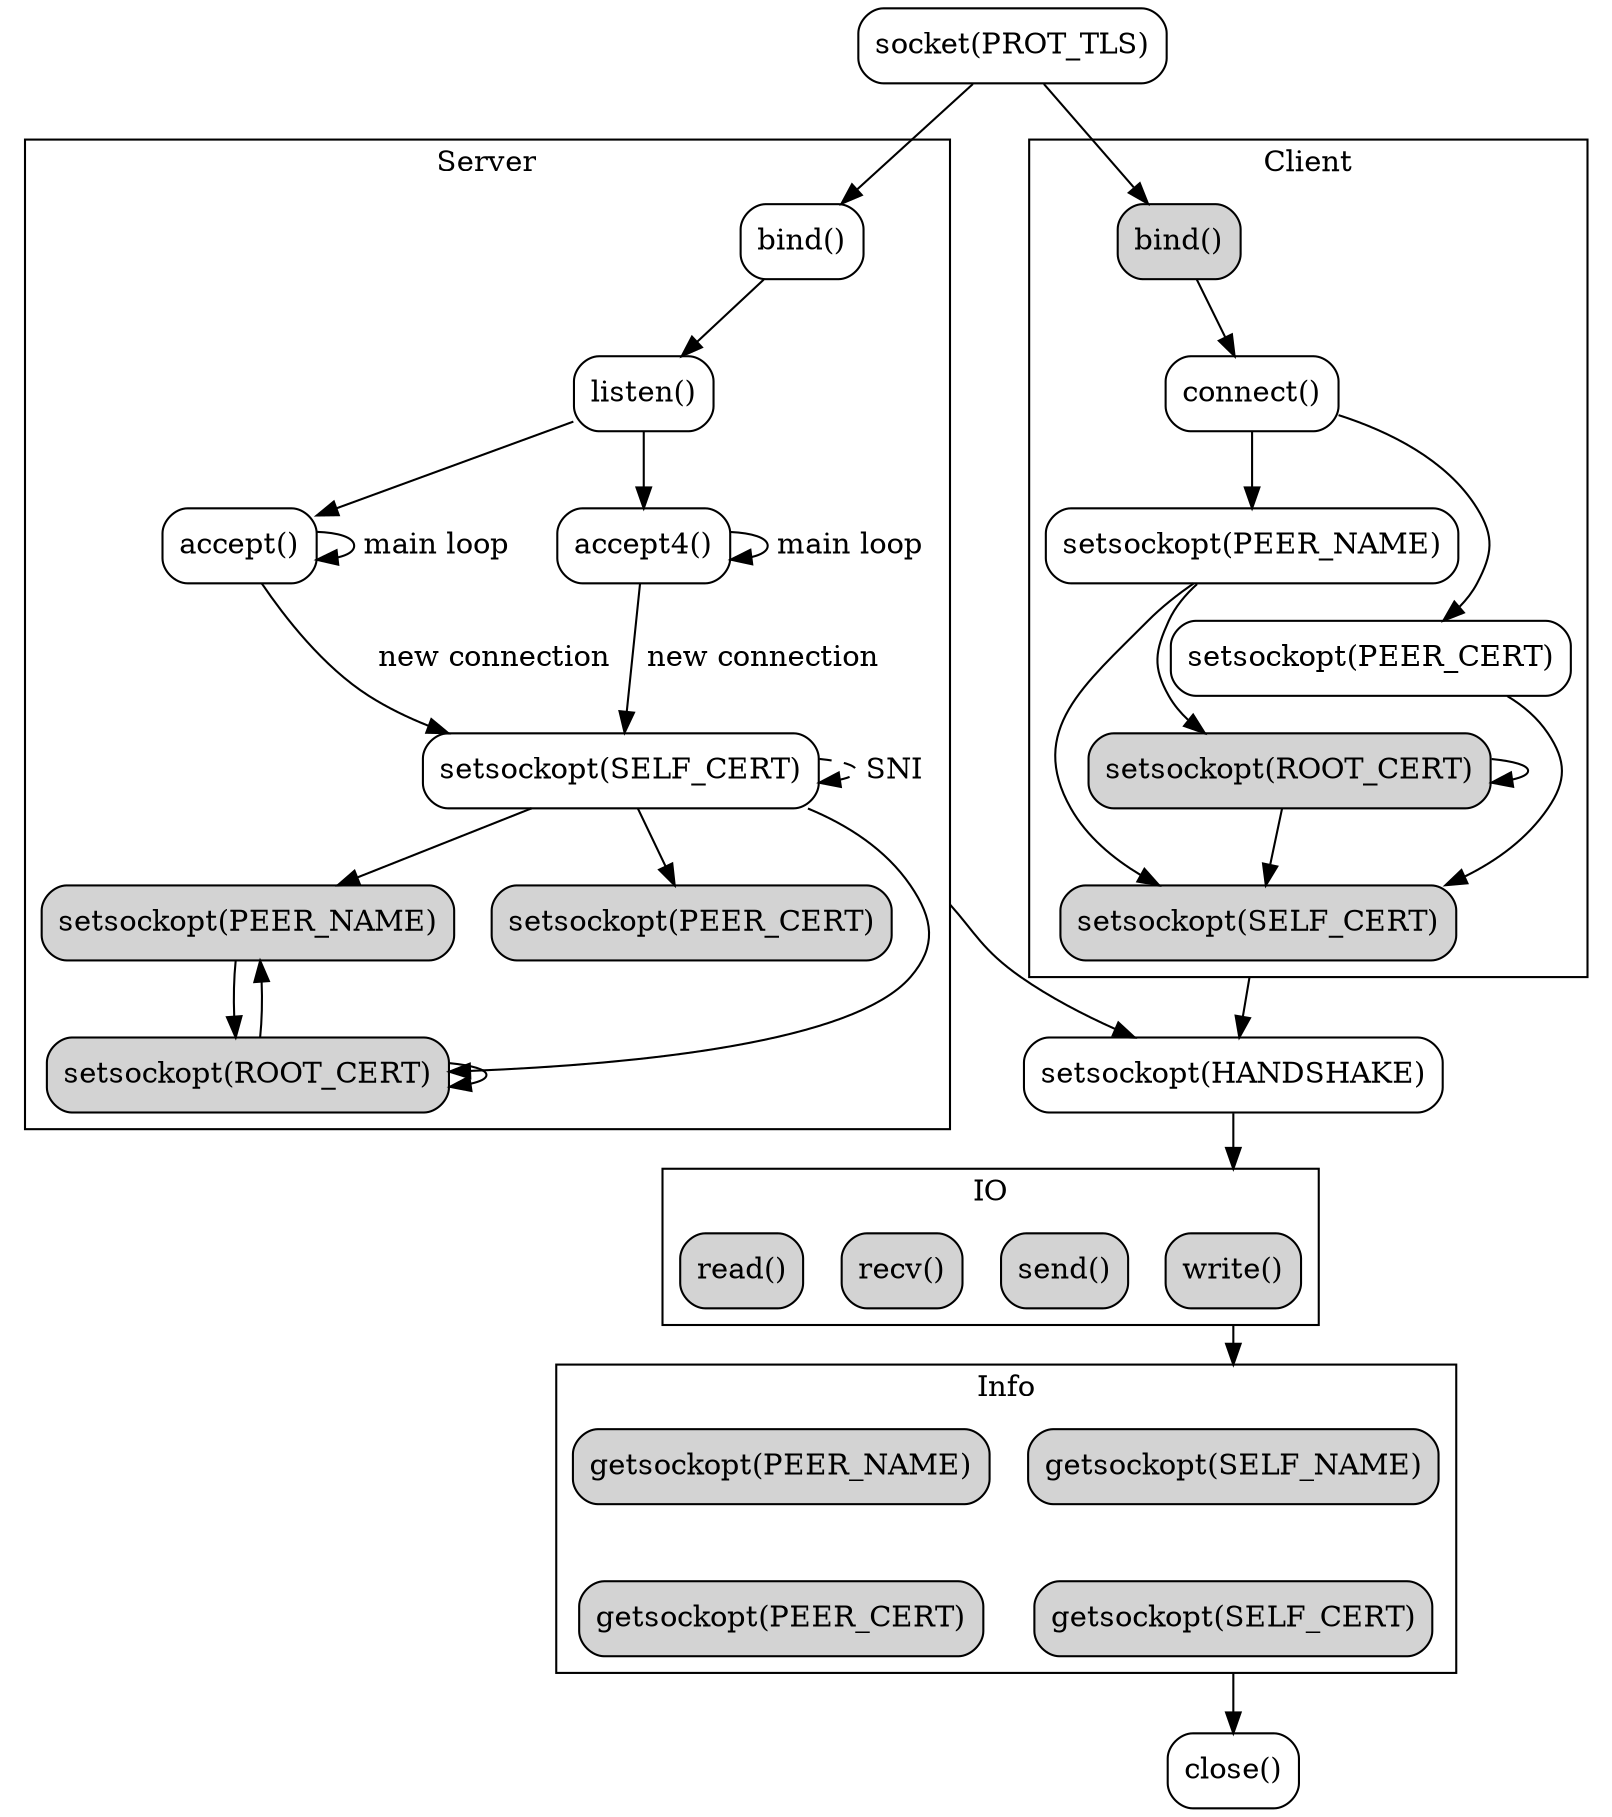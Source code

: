digraph Workflow {
  compound=true;
  node [style=rounded, shape=box];

  subgraph cluster_info {
    node [style="rounded,filled", shape=box];
    edge [style=invis];
    label=Info;

    "getsockopt(SELF_NAME)" -> "getsockopt(SELF_CERT)";
    "getsockopt(PEER_NAME)" -> "getsockopt(PEER_CERT)";
  }

  subgraph cluster_io {
    node [style="rounded,filled", shape=box];
    label=IO;

    "write()";
    "send()";
    "recv()";
    "read()";
  }

  subgraph cluster_srv {
    label=Server;

    srv_bind [label="bind()"];
    srv_self_cert [label="setsockopt(SELF_CERT)"];
    srv_peer_name [label="setsockopt(PEER_NAME)",style="rounded,filled"];
    srv_peer_cert [label="setsockopt(PEER_CERT)",style="rounded,filled"];
    srv_root_cert [label="setsockopt(ROOT_CERT)",style="rounded,filled"];

    srv_bind -> "listen()";

    "listen()" -> "accept()";
    "accept()" -> "accept()" [label=" main loop "];
    "accept()" -> srv_self_cert [label=" new connection "];

    "listen()" -> "accept4()";
    "accept4()" -> "accept4()" [label=" main loop "];
    "accept4()" -> srv_self_cert [label=" new connection "];

    srv_self_cert -> srv_self_cert [label=" SNI ", style=dashed];

    srv_self_cert -> srv_peer_name;
    srv_self_cert -> srv_peer_cert;
    srv_self_cert -> srv_root_cert;

    srv_peer_name -> srv_root_cert;
    srv_root_cert -> srv_peer_name;

    srv_root_cert -> srv_root_cert;
  }

  subgraph cluster_clt {
    label=Client;

    clt_bind [label="bind()",style="rounded,filled"];
    clt_peer_name [label="setsockopt(PEER_NAME)"];
    clt_peer_cert [label="setsockopt(PEER_CERT)"];
    clt_self_cert [label="setsockopt(SELF_CERT)",style="rounded,filled"];
    clt_root_cert [label="setsockopt(ROOT_CERT)",style="rounded,filled"];

    clt_bind -> "connect()";
    "connect()" -> clt_peer_cert;
    clt_peer_cert -> clt_self_cert;

    "connect()" -> clt_peer_name;
    clt_peer_name -> clt_root_cert;
    clt_peer_name -> clt_self_cert;
    clt_root_cert -> clt_self_cert;

    clt_root_cert -> clt_root_cert;
  }

  "socket(PROT_TLS)" -> srv_bind;
  "socket(PROT_TLS)" -> clt_bind;

  srv_self_cert -> "setsockopt(HANDSHAKE)" [ltail=cluster_srv];
  clt_self_cert -> "setsockopt(HANDSHAKE)" [ltail=cluster_clt];


  "setsockopt(HANDSHAKE)" -> "write()" [lhead=cluster_io];

  "write()" -> "getsockopt(SELF_NAME)" [ltail=cluster_io,lhead=cluster_info];

  "getsockopt(SELF_CERT)" -> "close()" [ltail=cluster_info];
}